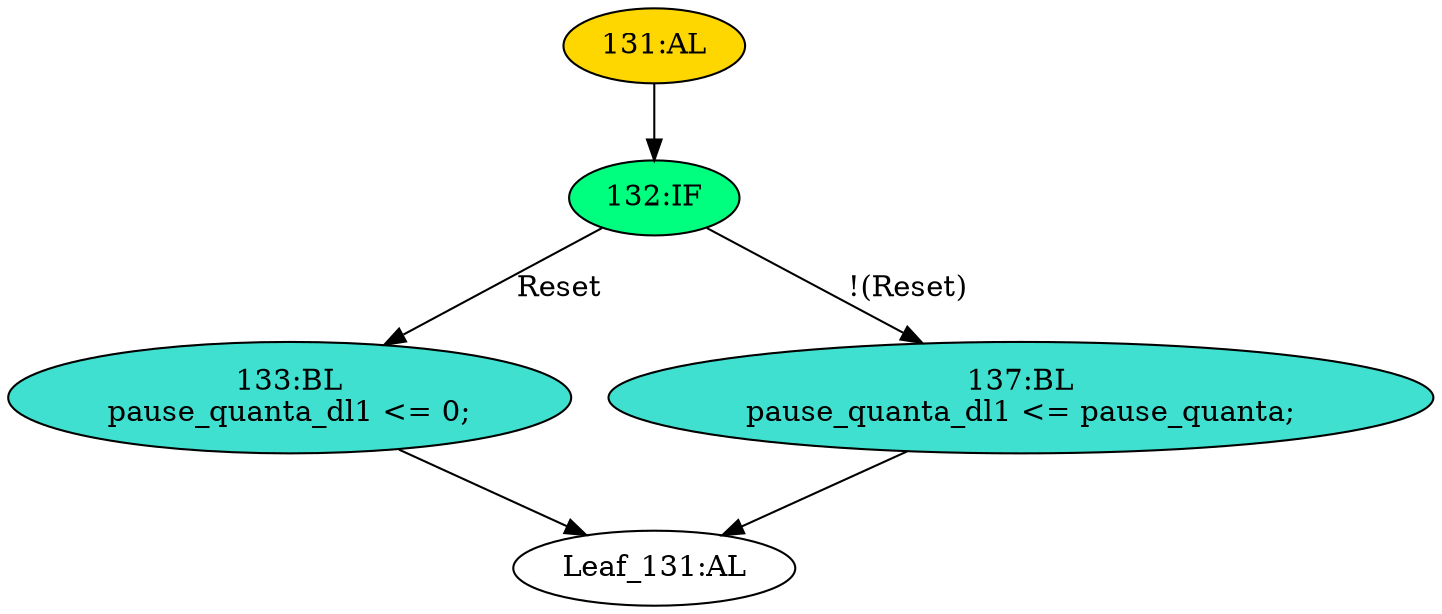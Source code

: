 strict digraph "" {
	node [label="\N"];
	"132:IF"	 [ast="<pyverilog.vparser.ast.IfStatement object at 0x7f5c9ac706d0>",
		fillcolor=springgreen,
		label="132:IF",
		statements="[]",
		style=filled,
		typ=IfStatement];
	"133:BL"	 [ast="<pyverilog.vparser.ast.Block object at 0x7f5c9ac70510>",
		fillcolor=turquoise,
		label="133:BL
pause_quanta_dl1 <= 0;",
		statements="[<pyverilog.vparser.ast.NonblockingSubstitution object at 0x7f5c9ac70390>]",
		style=filled,
		typ=Block];
	"132:IF" -> "133:BL"	 [cond="['Reset']",
		label=Reset,
		lineno=132];
	"137:BL"	 [ast="<pyverilog.vparser.ast.Block object at 0x7f5c9ac70350>",
		fillcolor=turquoise,
		label="137:BL
pause_quanta_dl1 <= pause_quanta;",
		statements="[<pyverilog.vparser.ast.NonblockingSubstitution object at 0x7f5c9ac3d750>]",
		style=filled,
		typ=Block];
	"132:IF" -> "137:BL"	 [cond="['Reset']",
		label="!(Reset)",
		lineno=132];
	"Leaf_131:AL"	 [def_var="['pause_quanta_dl1']",
		label="Leaf_131:AL"];
	"133:BL" -> "Leaf_131:AL"	 [cond="[]",
		lineno=None];
	"131:AL"	 [ast="<pyverilog.vparser.ast.Always object at 0x7f5c9ac70550>",
		clk_sens=True,
		fillcolor=gold,
		label="131:AL",
		sens="['Clk', 'Reset']",
		statements="[]",
		style=filled,
		typ=Always,
		use_var="['Reset', 'pause_quanta']"];
	"131:AL" -> "132:IF"	 [cond="[]",
		lineno=None];
	"137:BL" -> "Leaf_131:AL"	 [cond="[]",
		lineno=None];
}
